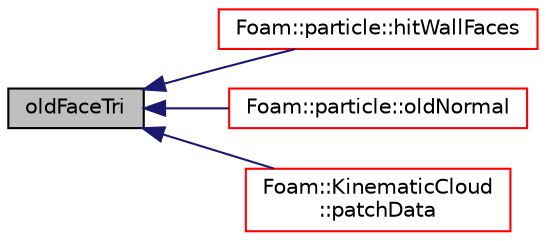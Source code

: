 digraph "oldFaceTri"
{
  bgcolor="transparent";
  edge [fontname="Helvetica",fontsize="10",labelfontname="Helvetica",labelfontsize="10"];
  node [fontname="Helvetica",fontsize="10",shape=record];
  rankdir="LR";
  Node1 [label="oldFaceTri",height=0.2,width=0.4,color="black", fillcolor="grey75", style="filled", fontcolor="black"];
  Node1 -> Node2 [dir="back",color="midnightblue",fontsize="10",style="solid",fontname="Helvetica"];
  Node2 [label="Foam::particle::hitWallFaces",height=0.2,width=0.4,color="red",URL="$a01812.html#abf78981c0a99e9f135ebc37efcfd1544"];
  Node1 -> Node3 [dir="back",color="midnightblue",fontsize="10",style="solid",fontname="Helvetica"];
  Node3 [label="Foam::particle::oldNormal",height=0.2,width=0.4,color="red",URL="$a01812.html#ae41795b0561634f5984d70efef53ab30",tooltip="Return the normal of the tri on tetFacei_ for the. "];
  Node1 -> Node4 [dir="back",color="midnightblue",fontsize="10",style="solid",fontname="Helvetica"];
  Node4 [label="Foam::KinematicCloud\l::patchData",height=0.2,width=0.4,color="red",URL="$a01254.html#a0c664da22844eec71d883eb499f5f1b9",tooltip="Calculate the patch normal and velocity to interact with,. "];
}
